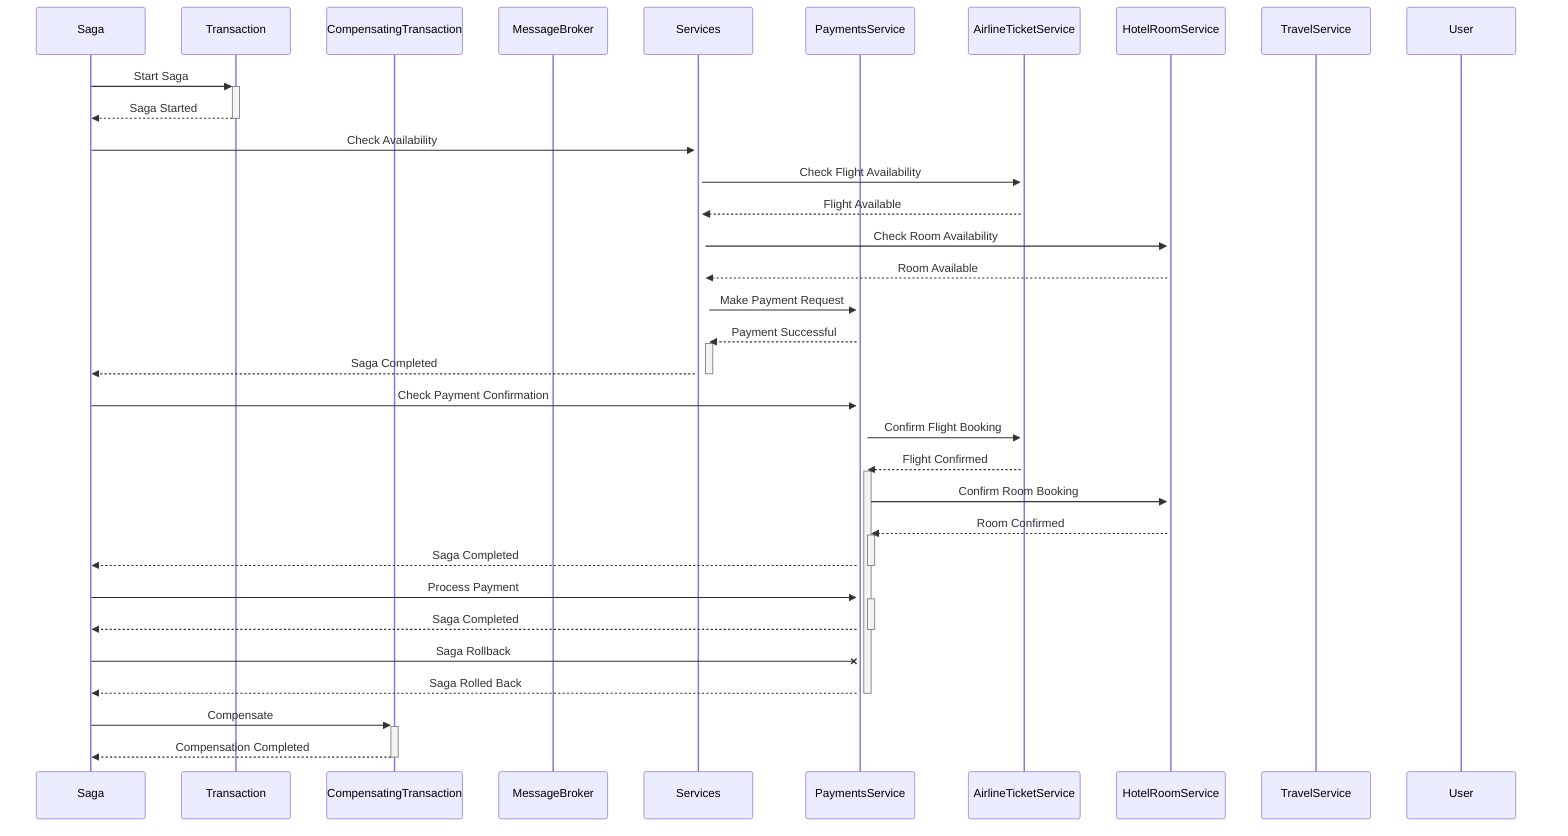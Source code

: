 sequenceDiagram
    participant A as Saga
    participant B as Transaction
    participant C as CompensatingTransaction
    participant D as MessageBroker
    participant E as Services
    participant F as PaymentsService
    participant G as AirlineTicketService
    participant H as HotelRoomService
    participant I as TravelService
    participant J as User

    A->>+B: Start Saga
    B-->>-A: Saga Started
    A->>+E: Check Availability
    E->>+G: Check Flight Availability
    G-->>+E: Flight Available
    E->>+H: Check Room Availability
    H-->>+E: Room Available
    E->>+F: Make Payment Request
    F-->>+E: Payment Successful
    E-->>-A: Saga Completed

    A->>+F: Check Payment Confirmation
    F->>+G: Confirm Flight Booking
    G-->>+F: Flight Confirmed
    F->>+H: Confirm Room Booking
    H-->>+F: Room Confirmed
    F-->>-A: Saga Completed

    A->>+F: Process Payment
    F-->>-A: Saga Completed
    A-xF: Saga Rollback
    F-->>-A: Saga Rolled Back
    A->>+C: Compensate
    C-->>-A: Compensation Completed